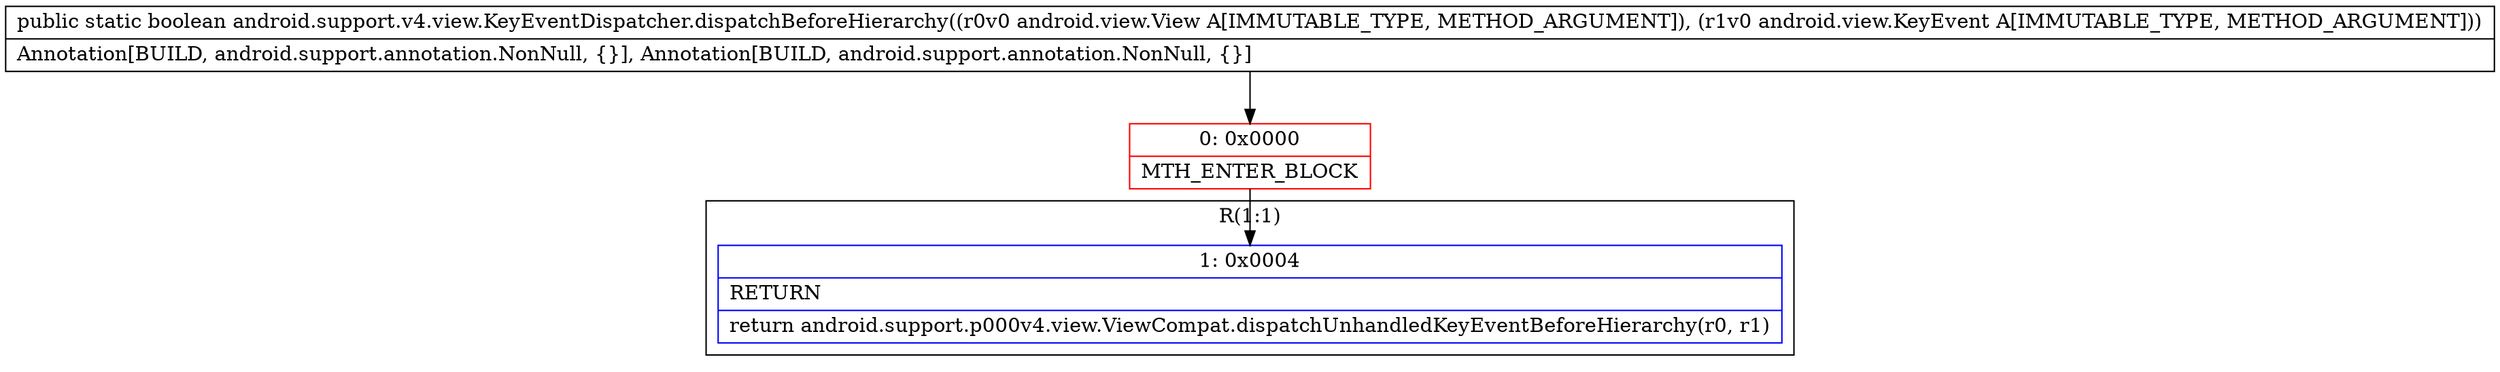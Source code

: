 digraph "CFG forandroid.support.v4.view.KeyEventDispatcher.dispatchBeforeHierarchy(Landroid\/view\/View;Landroid\/view\/KeyEvent;)Z" {
subgraph cluster_Region_1686371044 {
label = "R(1:1)";
node [shape=record,color=blue];
Node_1 [shape=record,label="{1\:\ 0x0004|RETURN\l|return android.support.p000v4.view.ViewCompat.dispatchUnhandledKeyEventBeforeHierarchy(r0, r1)\l}"];
}
Node_0 [shape=record,color=red,label="{0\:\ 0x0000|MTH_ENTER_BLOCK\l}"];
MethodNode[shape=record,label="{public static boolean android.support.v4.view.KeyEventDispatcher.dispatchBeforeHierarchy((r0v0 android.view.View A[IMMUTABLE_TYPE, METHOD_ARGUMENT]), (r1v0 android.view.KeyEvent A[IMMUTABLE_TYPE, METHOD_ARGUMENT]))  | Annotation[BUILD, android.support.annotation.NonNull, \{\}], Annotation[BUILD, android.support.annotation.NonNull, \{\}]\l}"];
MethodNode -> Node_0;
Node_0 -> Node_1;
}

